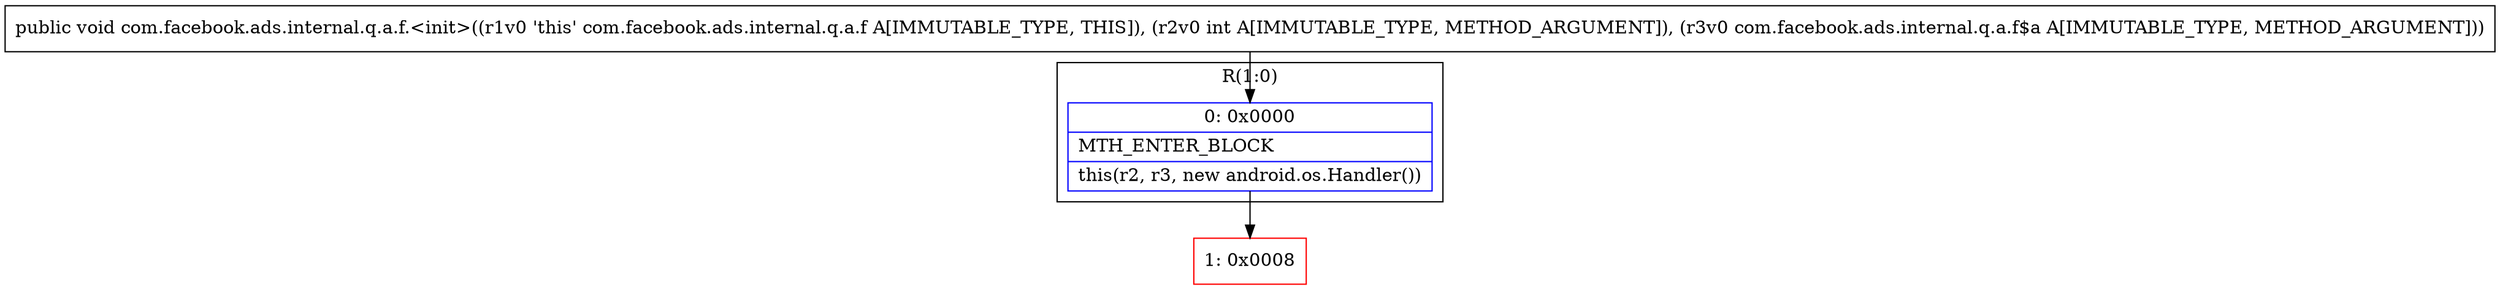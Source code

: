 digraph "CFG forcom.facebook.ads.internal.q.a.f.\<init\>(ILcom\/facebook\/ads\/internal\/q\/a\/f$a;)V" {
subgraph cluster_Region_283089636 {
label = "R(1:0)";
node [shape=record,color=blue];
Node_0 [shape=record,label="{0\:\ 0x0000|MTH_ENTER_BLOCK\l|this(r2, r3, new android.os.Handler())\l}"];
}
Node_1 [shape=record,color=red,label="{1\:\ 0x0008}"];
MethodNode[shape=record,label="{public void com.facebook.ads.internal.q.a.f.\<init\>((r1v0 'this' com.facebook.ads.internal.q.a.f A[IMMUTABLE_TYPE, THIS]), (r2v0 int A[IMMUTABLE_TYPE, METHOD_ARGUMENT]), (r3v0 com.facebook.ads.internal.q.a.f$a A[IMMUTABLE_TYPE, METHOD_ARGUMENT])) }"];
MethodNode -> Node_0;
Node_0 -> Node_1;
}

